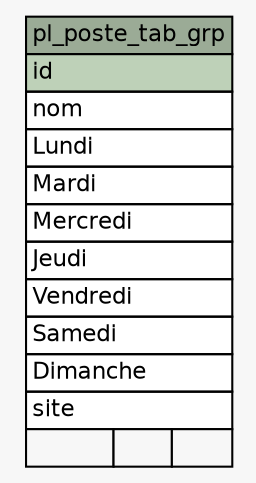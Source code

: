 // dot 2.26.3 on Linux 3.2.0-4-amd64
// SchemaSpy rev 590
digraph "pl_poste_tab_grp" {
  graph [
    rankdir="RL"
    bgcolor="#f7f7f7"
    nodesep="0.18"
    ranksep="0.46"
    fontname="Helvetica"
    fontsize="11"
  ];
  node [
    fontname="Helvetica"
    fontsize="11"
    shape="plaintext"
  ];
  edge [
    arrowsize="0.8"
  ];
  "pl_poste_tab_grp" [
    label=<
    <TABLE BORDER="0" CELLBORDER="1" CELLSPACING="0" BGCOLOR="#ffffff">
      <TR><TD COLSPAN="3" BGCOLOR="#9bab96" ALIGN="CENTER">pl_poste_tab_grp</TD></TR>
      <TR><TD PORT="id" COLSPAN="3" BGCOLOR="#bed1b8" ALIGN="LEFT">id</TD></TR>
      <TR><TD PORT="nom" COLSPAN="3" ALIGN="LEFT">nom</TD></TR>
      <TR><TD PORT="Lundi" COLSPAN="3" ALIGN="LEFT">Lundi</TD></TR>
      <TR><TD PORT="Mardi" COLSPAN="3" ALIGN="LEFT">Mardi</TD></TR>
      <TR><TD PORT="Mercredi" COLSPAN="3" ALIGN="LEFT">Mercredi</TD></TR>
      <TR><TD PORT="Jeudi" COLSPAN="3" ALIGN="LEFT">Jeudi</TD></TR>
      <TR><TD PORT="Vendredi" COLSPAN="3" ALIGN="LEFT">Vendredi</TD></TR>
      <TR><TD PORT="Samedi" COLSPAN="3" ALIGN="LEFT">Samedi</TD></TR>
      <TR><TD PORT="Dimanche" COLSPAN="3" ALIGN="LEFT">Dimanche</TD></TR>
      <TR><TD PORT="site" COLSPAN="3" ALIGN="LEFT">site</TD></TR>
      <TR><TD ALIGN="LEFT" BGCOLOR="#f7f7f7">  </TD><TD ALIGN="RIGHT" BGCOLOR="#f7f7f7">  </TD><TD ALIGN="RIGHT" BGCOLOR="#f7f7f7">  </TD></TR>
    </TABLE>>
    URL="tables/pl_poste_tab_grp.html"
    tooltip="pl_poste_tab_grp"
  ];
}
